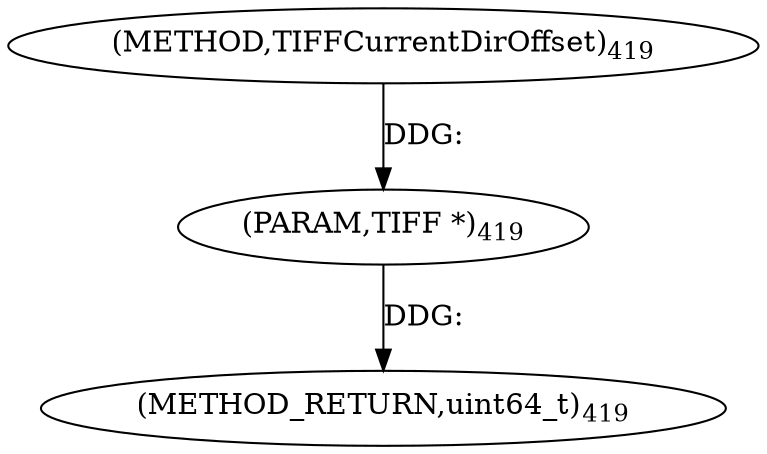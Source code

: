 digraph "TIFFCurrentDirOffset" {  
"8739" [label = <(METHOD,TIFFCurrentDirOffset)<SUB>419</SUB>> ]
"8741" [label = <(METHOD_RETURN,uint64_t)<SUB>419</SUB>> ]
"8740" [label = <(PARAM,TIFF *)<SUB>419</SUB>> ]
  "8740" -> "8741"  [ label = "DDG: "] 
  "8739" -> "8740"  [ label = "DDG: "] 
}
